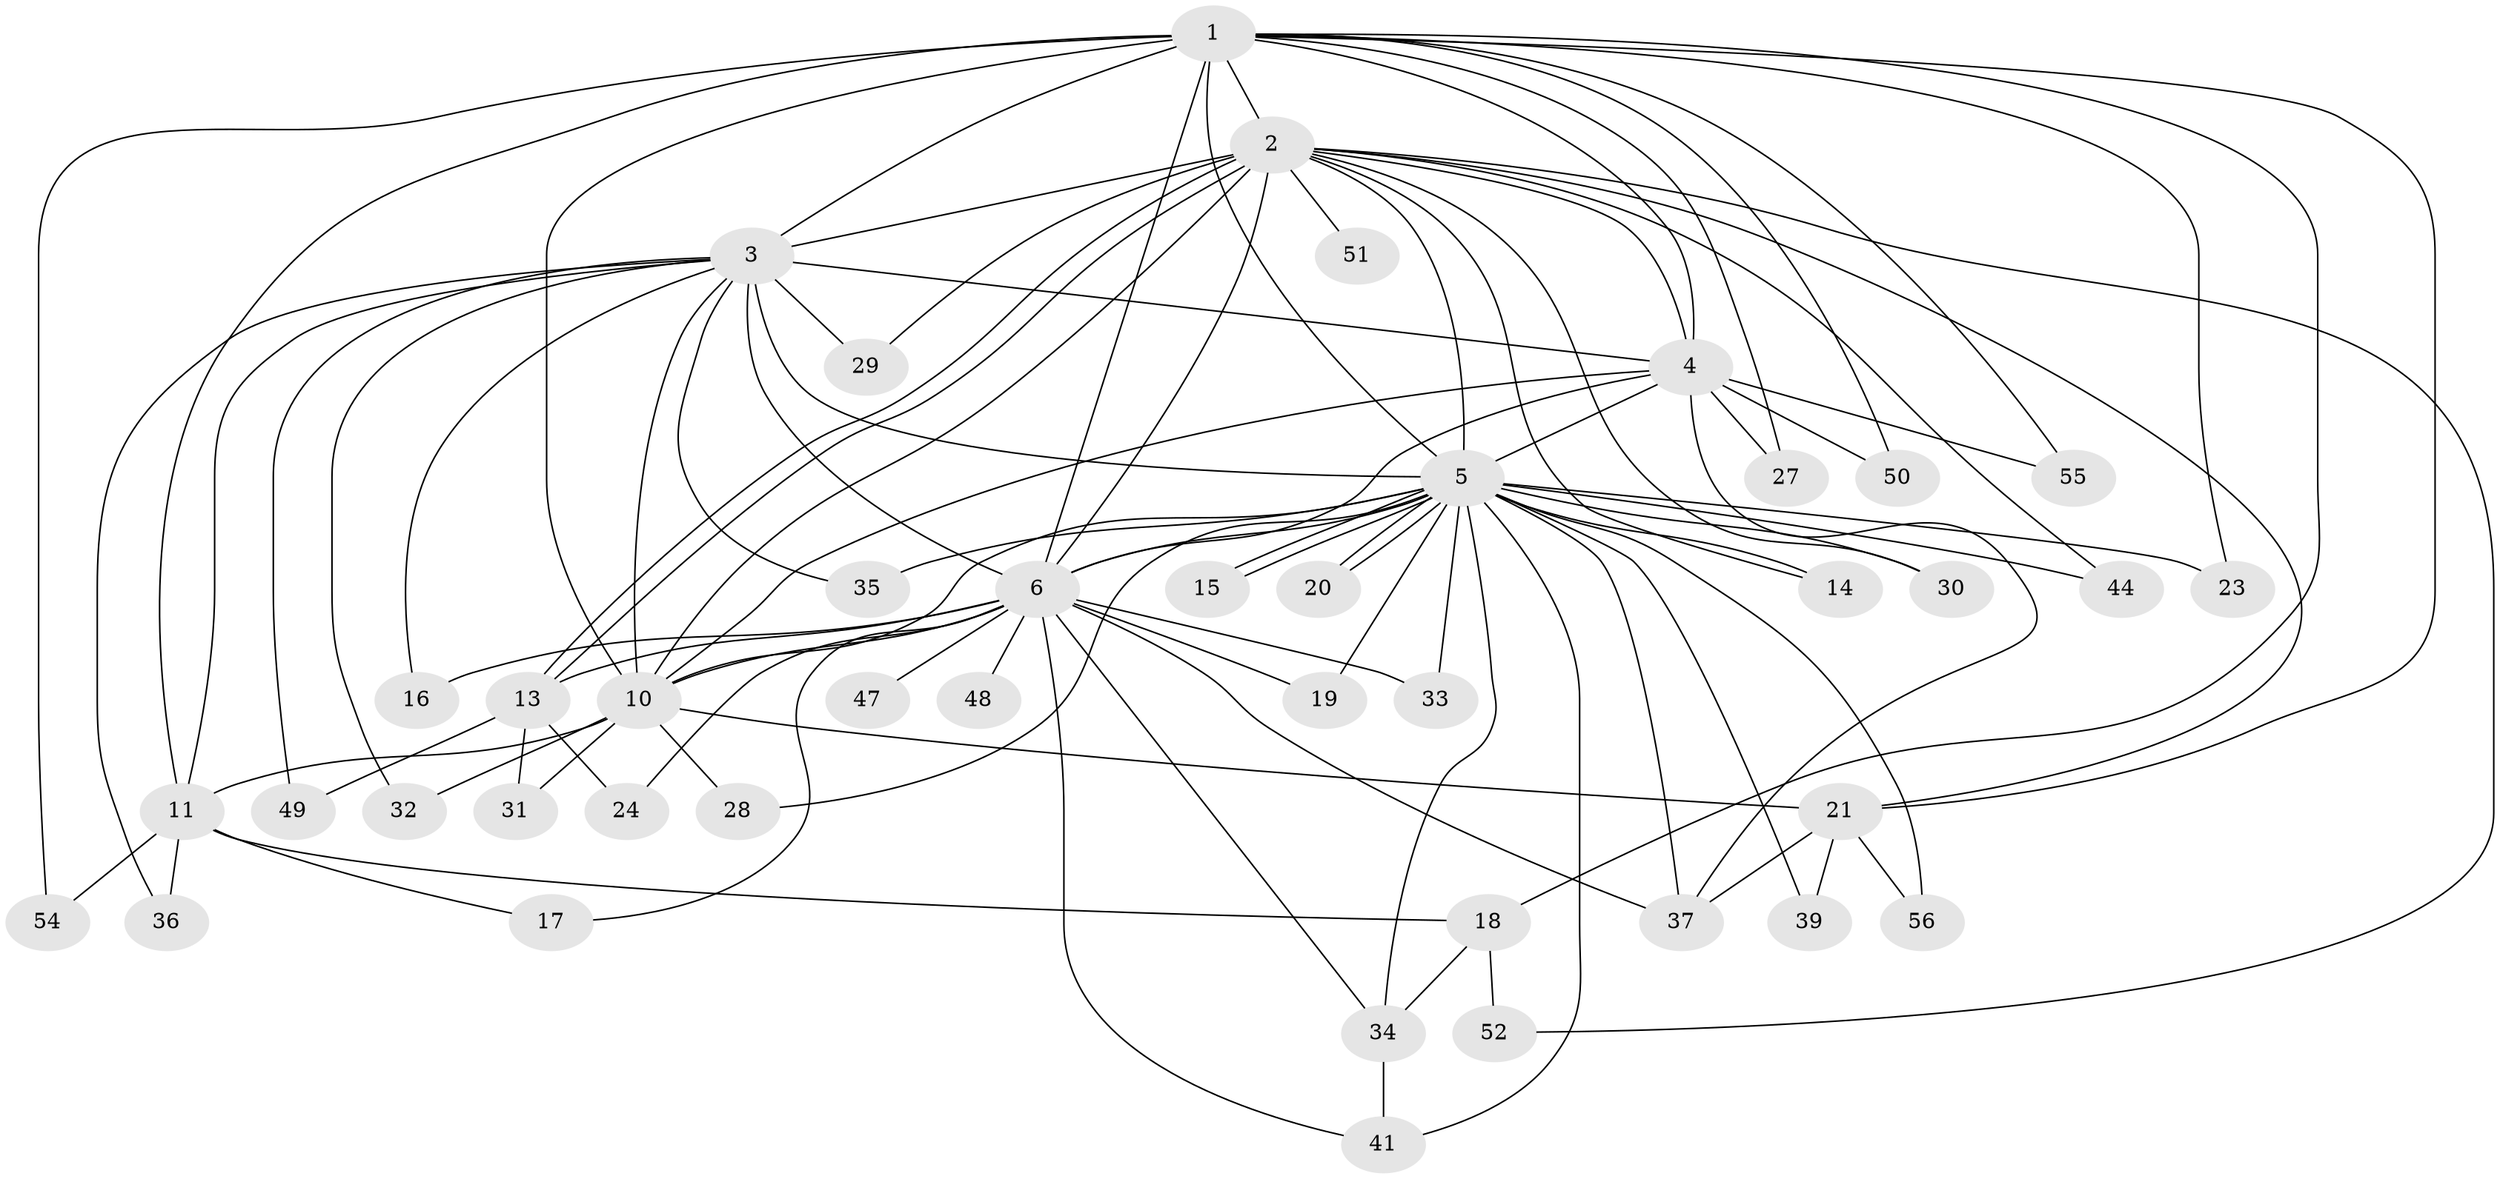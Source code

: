 // Generated by graph-tools (version 1.1) at 2025/51/02/27/25 19:51:47]
// undirected, 42 vertices, 95 edges
graph export_dot {
graph [start="1"]
  node [color=gray90,style=filled];
  1 [super="+8"];
  2 [super="+7"];
  3 [super="+40"];
  4 [super="+25"];
  5 [super="+22"];
  6 [super="+9"];
  10 [super="+42"];
  11 [super="+12"];
  13 [super="+26"];
  14 [super="+45"];
  15;
  16;
  17;
  18;
  19;
  20;
  21 [super="+38"];
  23;
  24;
  27;
  28;
  29;
  30;
  31;
  32;
  33;
  34 [super="+46"];
  35;
  36;
  37 [super="+43"];
  39;
  41 [super="+53"];
  44;
  47;
  48;
  49;
  50;
  51;
  52;
  54;
  55;
  56;
  1 -- 2 [weight=4];
  1 -- 3 [weight=2];
  1 -- 4 [weight=2];
  1 -- 5 [weight=2];
  1 -- 6 [weight=4];
  1 -- 10 [weight=2];
  1 -- 18;
  1 -- 21;
  1 -- 23;
  1 -- 27;
  1 -- 11;
  1 -- 50;
  1 -- 54;
  1 -- 55;
  2 -- 3 [weight=3];
  2 -- 4 [weight=2];
  2 -- 5 [weight=2];
  2 -- 6 [weight=4];
  2 -- 10 [weight=2];
  2 -- 13;
  2 -- 13;
  2 -- 14 [weight=2];
  2 -- 21;
  2 -- 29;
  2 -- 30;
  2 -- 44;
  2 -- 51 [weight=2];
  2 -- 52;
  3 -- 4 [weight=2];
  3 -- 5;
  3 -- 6 [weight=2];
  3 -- 10;
  3 -- 16;
  3 -- 29;
  3 -- 32;
  3 -- 35;
  3 -- 36;
  3 -- 49;
  3 -- 11;
  4 -- 5;
  4 -- 6 [weight=2];
  4 -- 10;
  4 -- 27;
  4 -- 37;
  4 -- 50;
  4 -- 55;
  5 -- 6 [weight=3];
  5 -- 10;
  5 -- 14;
  5 -- 15;
  5 -- 15;
  5 -- 19;
  5 -- 20;
  5 -- 20;
  5 -- 23;
  5 -- 28;
  5 -- 30;
  5 -- 34;
  5 -- 35;
  5 -- 37;
  5 -- 39;
  5 -- 41;
  5 -- 44;
  5 -- 56;
  5 -- 33;
  6 -- 10 [weight=2];
  6 -- 17;
  6 -- 47 [weight=2];
  6 -- 48 [weight=2];
  6 -- 33;
  6 -- 34;
  6 -- 16;
  6 -- 19;
  6 -- 24;
  6 -- 41;
  6 -- 13;
  6 -- 37;
  10 -- 11;
  10 -- 28;
  10 -- 31;
  10 -- 32;
  10 -- 21;
  11 -- 17;
  11 -- 18;
  11 -- 36;
  11 -- 54;
  13 -- 24;
  13 -- 31;
  13 -- 49;
  18 -- 52;
  18 -- 34;
  21 -- 39;
  21 -- 56;
  21 -- 37;
  34 -- 41;
}
